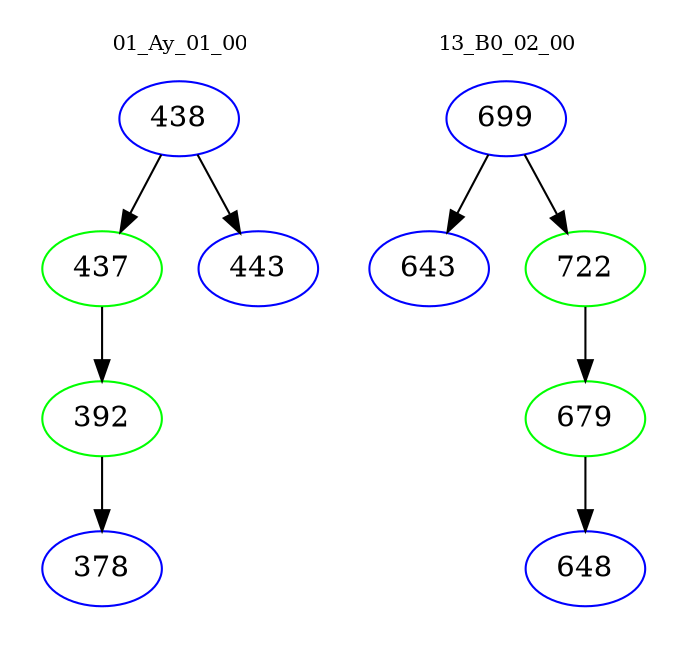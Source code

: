 digraph{
subgraph cluster_0 {
color = white
label = "01_Ay_01_00";
fontsize=10;
T0_438 [label="438", color="blue"]
T0_438 -> T0_437 [color="black"]
T0_437 [label="437", color="green"]
T0_437 -> T0_392 [color="black"]
T0_392 [label="392", color="green"]
T0_392 -> T0_378 [color="black"]
T0_378 [label="378", color="blue"]
T0_438 -> T0_443 [color="black"]
T0_443 [label="443", color="blue"]
}
subgraph cluster_1 {
color = white
label = "13_B0_02_00";
fontsize=10;
T1_699 [label="699", color="blue"]
T1_699 -> T1_643 [color="black"]
T1_643 [label="643", color="blue"]
T1_699 -> T1_722 [color="black"]
T1_722 [label="722", color="green"]
T1_722 -> T1_679 [color="black"]
T1_679 [label="679", color="green"]
T1_679 -> T1_648 [color="black"]
T1_648 [label="648", color="blue"]
}
}
